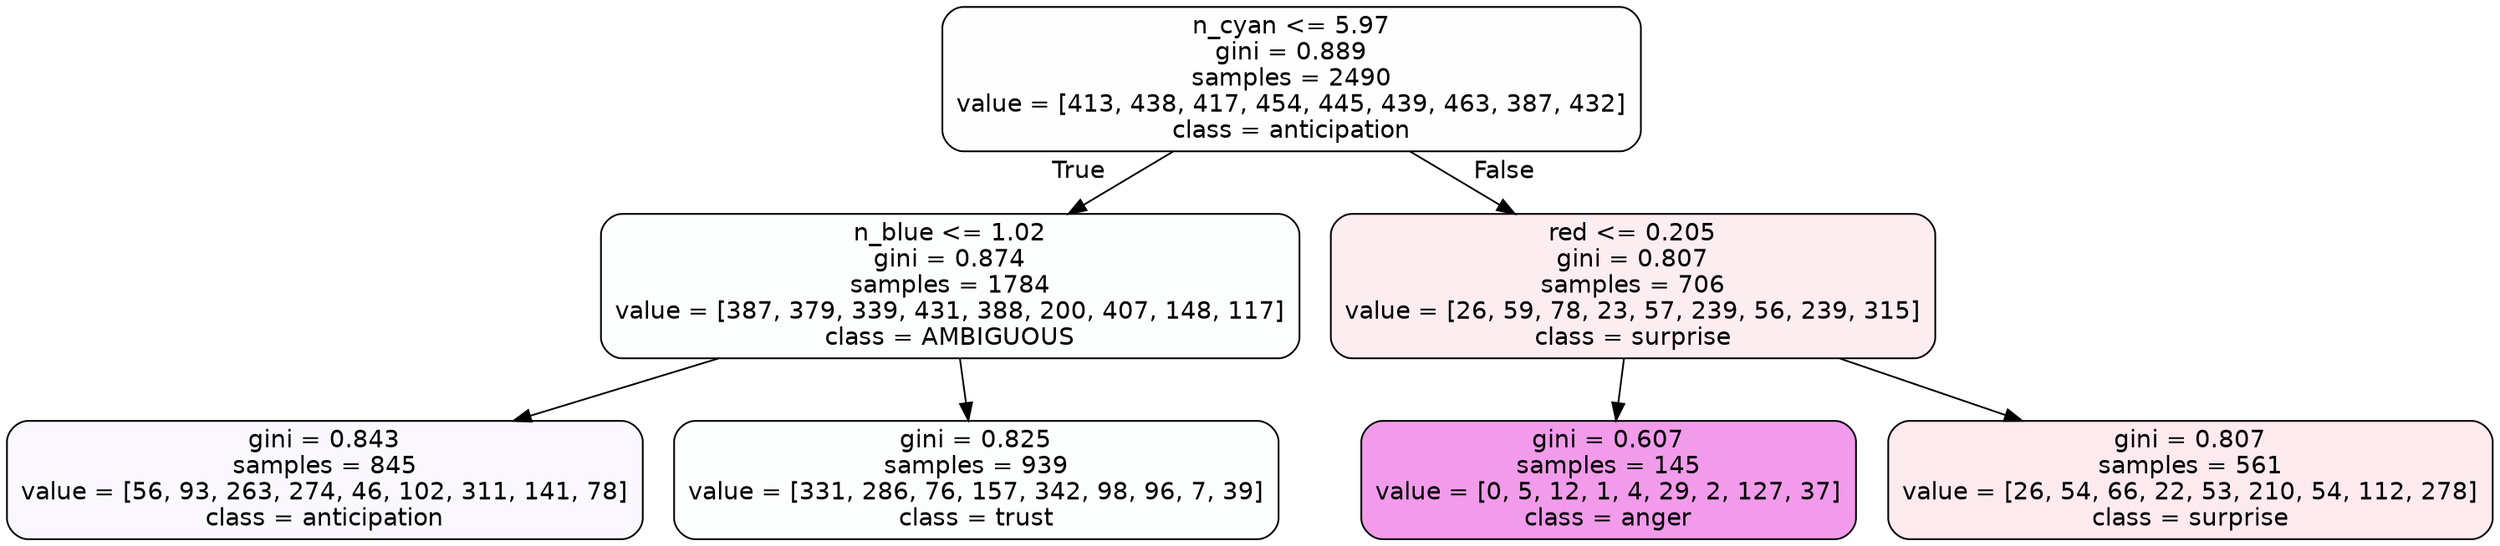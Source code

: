 digraph Tree {
node [shape=box, style="filled, rounded", color="black", fontname=helvetica] ;
edge [fontname=helvetica] ;
0 [label="n_cyan <= 5.97\ngini = 0.889\nsamples = 2490\nvalue = [413, 438, 417, 454, 445, 439, 463, 387, 432]\nclass = anticipation", fillcolor="#8139e501"] ;
1 [label="n_blue <= 1.02\ngini = 0.874\nsamples = 1784\nvalue = [387, 379, 339, 431, 388, 200, 407, 148, 117]\nclass = AMBIGUOUS", fillcolor="#39e58103"] ;
0 -> 1 [labeldistance=2.5, labelangle=45, headlabel="True"] ;
2 [label="gini = 0.843\nsamples = 845\nvalue = [56, 93, 263, 274, 46, 102, 311, 141, 78]\nclass = anticipation", fillcolor="#8139e509"] ;
1 -> 2 ;
3 [label="gini = 0.825\nsamples = 939\nvalue = [331, 286, 76, 157, 342, 98, 96, 7, 39]\nclass = trust", fillcolor="#39d7e503"] ;
1 -> 3 ;
4 [label="red <= 0.205\ngini = 0.807\nsamples = 706\nvalue = [26, 59, 78, 23, 57, 239, 56, 239, 315]\nclass = surprise", fillcolor="#e5396417"] ;
0 -> 4 [labeldistance=2.5, labelangle=-45, headlabel="False"] ;
5 [label="gini = 0.607\nsamples = 145\nvalue = [0, 5, 12, 1, 4, 29, 2, 127, 37]\nclass = anger", fillcolor="#e539d780"] ;
4 -> 5 ;
6 [label="gini = 0.807\nsamples = 561\nvalue = [26, 54, 66, 22, 53, 210, 54, 112, 278]\nclass = surprise", fillcolor="#e539641a"] ;
4 -> 6 ;
}